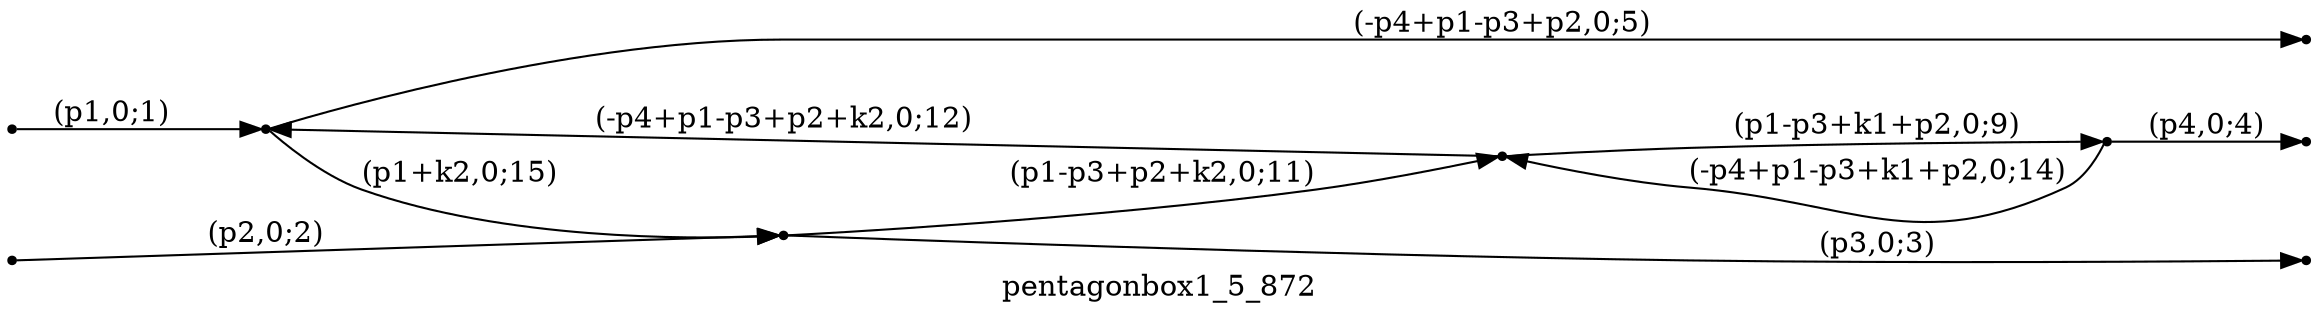 digraph pentagonbox1_5_872 {
  label="pentagonbox1_5_872";
  rankdir="LR";
  subgraph edges {
    -1 -> 4 [label="(p1,0;1)"];
    -2 -> 2 [label="(p2,0;2)"];
    2 -> -3 [label="(p3,0;3)"];
    3 -> -4 [label="(p4,0;4)"];
    4 -> -5 [label="(-p4+p1-p3+p2,0;5)"];
    1 -> 3 [label="(p1-p3+k1+p2,0;9)"];
    2 -> 1 [label="(p1-p3+p2+k2,0;11)"];
    1 -> 4 [label="(-p4+p1-p3+p2+k2,0;12)"];
    3 -> 1 [label="(-p4+p1-p3+k1+p2,0;14)"];
    4 -> 2 [label="(p1+k2,0;15)"];
  }
  subgraph incoming { rank="source"; -1; -2; }
  subgraph outgoing { rank="sink"; -3; -4; -5; }
-5 [shape=point];
-4 [shape=point];
-3 [shape=point];
-2 [shape=point];
-1 [shape=point];
1 [shape=point];
2 [shape=point];
3 [shape=point];
4 [shape=point];
}

